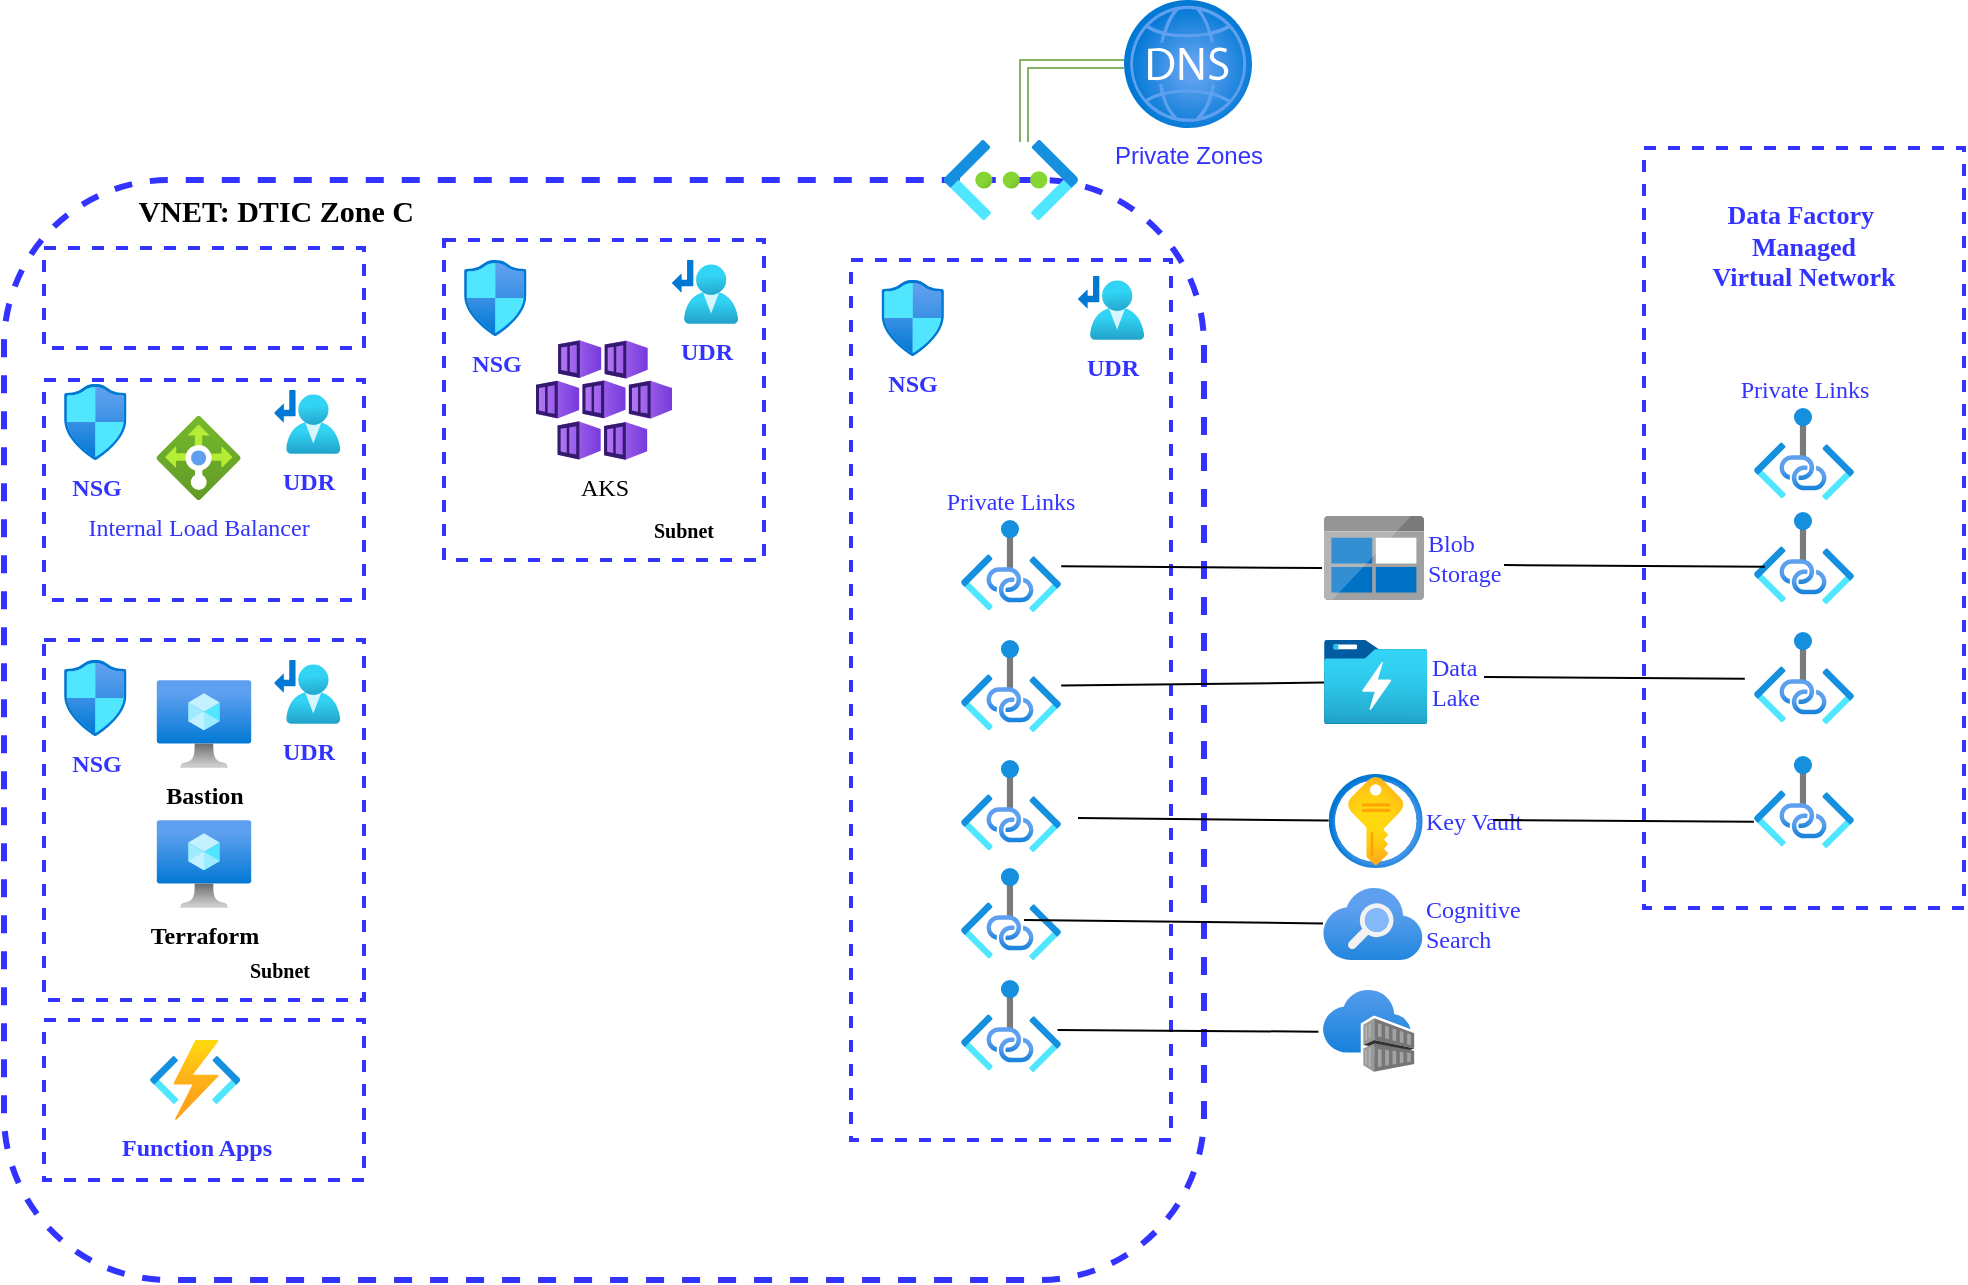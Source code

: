 <mxfile version="20.6.2" type="github">
  <diagram id="pkPBzq_F2FkeLmz5j-t2" name="Page-1">
    <mxGraphModel dx="1182" dy="1818" grid="1" gridSize="10" guides="1" tooltips="1" connect="1" arrows="1" fold="1" page="1" pageScale="1" pageWidth="850" pageHeight="1100" math="0" shadow="0">
      <root>
        <mxCell id="0" />
        <mxCell id="1" parent="0" />
        <mxCell id="_LxGCqmfsSir6SBeD6TM-1" value="" style="rounded=1;whiteSpace=wrap;html=1;direction=south;dashed=1;strokeColor=#3333FF;strokeWidth=3;fontStyle=1;fontFamily=Verdana;" parent="1" vertex="1">
          <mxGeometry x="130" y="20" width="600" height="550" as="geometry" />
        </mxCell>
        <mxCell id="_LxGCqmfsSir6SBeD6TM-2" value="" style="rounded=0;whiteSpace=wrap;html=1;dashed=1;strokeColor=#3333FF;strokeWidth=2;labelPosition=right;verticalLabelPosition=bottom;align=left;verticalAlign=top;" parent="1" vertex="1">
          <mxGeometry x="150" y="250" width="160" height="180" as="geometry" />
        </mxCell>
        <mxCell id="_LxGCqmfsSir6SBeD6TM-3" value="Bastion" style="aspect=fixed;html=1;points=[];align=center;image;fontSize=12;image=img/lib/azure2/compute/Virtual_Machine.svg;dashed=1;strokeColor=#3333FF;strokeWidth=3;fontFamily=Verdana;fontStyle=1" parent="1" vertex="1">
          <mxGeometry x="206.28" y="270" width="47.44" height="44" as="geometry" />
        </mxCell>
        <mxCell id="_LxGCqmfsSir6SBeD6TM-4" value="Terraform" style="aspect=fixed;html=1;points=[];align=center;image;fontSize=12;image=img/lib/azure2/compute/Virtual_Machine.svg;dashed=1;strokeColor=#3333FF;strokeWidth=3;fontFamily=Verdana;fontStyle=1" parent="1" vertex="1">
          <mxGeometry x="206.28" y="340" width="47.44" height="44" as="geometry" />
        </mxCell>
        <mxCell id="_LxGCqmfsSir6SBeD6TM-5" value="" style="rounded=0;whiteSpace=wrap;html=1;dashed=1;strokeColor=#3333FF;strokeWidth=2;" parent="1" vertex="1">
          <mxGeometry x="350" y="50" width="160" height="160" as="geometry" />
        </mxCell>
        <mxCell id="_LxGCqmfsSir6SBeD6TM-7" value="AKS" style="aspect=fixed;html=1;points=[];align=center;image;fontSize=12;image=img/lib/azure2/containers/Kubernetes_Services.svg;dashed=1;strokeColor=#3333FF;strokeWidth=2;fontFamily=Verdana;" parent="1" vertex="1">
          <mxGeometry x="396" y="100" width="68" height="60" as="geometry" />
        </mxCell>
        <mxCell id="_LxGCqmfsSir6SBeD6TM-8" value="" style="aspect=fixed;html=1;points=[];align=center;image;fontSize=12;image=img/lib/azure2/networking/Virtual_Networks.svg;dashed=1;strokeColor=#3333FF;strokeWidth=2;fontFamily=Verdana;" parent="1" vertex="1">
          <mxGeometry x="600" width="67" height="40" as="geometry" />
        </mxCell>
        <mxCell id="_LxGCqmfsSir6SBeD6TM-9" value="VNET: DTIC Zone C&amp;nbsp;" style="text;html=1;strokeColor=none;fillColor=none;align=center;verticalAlign=middle;whiteSpace=wrap;rounded=0;dashed=1;strokeWidth=2;fontFamily=Verdana;fontStyle=1;fontSize=15;" parent="1" vertex="1">
          <mxGeometry x="170" y="20" width="196.28" height="30" as="geometry" />
        </mxCell>
        <mxCell id="_LxGCqmfsSir6SBeD6TM-10" value="NSG" style="aspect=fixed;html=1;points=[];align=center;image;fontSize=12;image=img/lib/azure2/networking/Network_Security_Groups.svg;dashed=1;strokeColor=#3333FF;strokeWidth=2;fontFamily=Verdana;fontColor=#3333FF;fontStyle=1" parent="1" vertex="1">
          <mxGeometry x="160" y="260" width="31.29" height="38" as="geometry" />
        </mxCell>
        <mxCell id="_LxGCqmfsSir6SBeD6TM-11" value="Subnet" style="text;html=1;strokeColor=none;fillColor=none;align=center;verticalAlign=middle;whiteSpace=wrap;rounded=0;dashed=1;strokeWidth=2;fontFamily=Verdana;fontSize=10;fontColor=#000000;fontStyle=1" parent="1" vertex="1">
          <mxGeometry x="238.14" y="400" width="60" height="30" as="geometry" />
        </mxCell>
        <mxCell id="_LxGCqmfsSir6SBeD6TM-12" value="Subnet" style="text;html=1;strokeColor=none;fillColor=none;align=center;verticalAlign=middle;whiteSpace=wrap;rounded=0;dashed=1;strokeWidth=2;fontFamily=Verdana;fontSize=10;fontColor=#000000;fontStyle=1" parent="1" vertex="1">
          <mxGeometry x="440" y="180" width="60" height="30" as="geometry" />
        </mxCell>
        <mxCell id="_LxGCqmfsSir6SBeD6TM-13" value="NSG" style="aspect=fixed;html=1;points=[];align=center;image;fontSize=12;image=img/lib/azure2/networking/Network_Security_Groups.svg;dashed=1;strokeColor=#3333FF;strokeWidth=2;fontFamily=Verdana;fontColor=#3333FF;fontStyle=1" parent="1" vertex="1">
          <mxGeometry x="360" y="60" width="31.29" height="38" as="geometry" />
        </mxCell>
        <mxCell id="A7Y3zjwEidm9EwU9jEmX-1" value="&lt;font color=&quot;#3333ff&quot;&gt;Private Zones&lt;/font&gt;" style="aspect=fixed;html=1;points=[];align=center;image;fontSize=12;image=img/lib/azure2/networking/DNS_Zones.svg;" vertex="1" parent="1">
          <mxGeometry x="690" y="-70" width="64" height="64" as="geometry" />
        </mxCell>
        <mxCell id="A7Y3zjwEidm9EwU9jEmX-3" value="" style="shape=link;html=1;rounded=0;exitX=0.597;exitY=0.025;exitDx=0;exitDy=0;exitPerimeter=0;fillColor=#d5e8d4;strokeColor=#82b366;" edge="1" parent="1" source="_LxGCqmfsSir6SBeD6TM-8" target="A7Y3zjwEidm9EwU9jEmX-1">
          <mxGeometry width="100" relative="1" as="geometry">
            <mxPoint x="640" as="sourcePoint" />
            <mxPoint x="470" y="120" as="targetPoint" />
            <Array as="points">
              <mxPoint x="640" y="-38" />
            </Array>
          </mxGeometry>
        </mxCell>
        <mxCell id="A7Y3zjwEidm9EwU9jEmX-5" value="" style="rounded=0;whiteSpace=wrap;html=1;dashed=1;strokeColor=#3333FF;strokeWidth=2;" vertex="1" parent="1">
          <mxGeometry x="553.5" y="60" width="160" height="440" as="geometry" />
        </mxCell>
        <mxCell id="A7Y3zjwEidm9EwU9jEmX-6" value="NSG" style="aspect=fixed;html=1;points=[];align=center;image;fontSize=12;image=img/lib/azure2/networking/Network_Security_Groups.svg;dashed=1;strokeColor=#3333FF;strokeWidth=2;fontFamily=Verdana;fontColor=#3333FF;fontStyle=1" vertex="1" parent="1">
          <mxGeometry x="568.71" y="70" width="31.29" height="38" as="geometry" />
        </mxCell>
        <mxCell id="A7Y3zjwEidm9EwU9jEmX-7" value="UDR" style="aspect=fixed;html=1;points=[];align=center;image;fontSize=12;image=img/lib/azure2/networking/Route_Tables.svg;fontColor=#3333FF;fontStyle=1;fontFamily=Verdana;" vertex="1" parent="1">
          <mxGeometry x="464" y="60" width="33.03" height="32" as="geometry" />
        </mxCell>
        <mxCell id="A7Y3zjwEidm9EwU9jEmX-8" value="UDR" style="aspect=fixed;html=1;points=[];align=center;image;fontSize=12;image=img/lib/azure2/networking/Route_Tables.svg;fontColor=#3333FF;fontStyle=1;fontFamily=Verdana;" vertex="1" parent="1">
          <mxGeometry x="667" y="68" width="33.03" height="32" as="geometry" />
        </mxCell>
        <mxCell id="A7Y3zjwEidm9EwU9jEmX-9" value="UDR" style="aspect=fixed;html=1;points=[];align=center;image;fontSize=12;image=img/lib/azure2/networking/Route_Tables.svg;fontColor=#3333FF;fontStyle=1;fontFamily=Verdana;" vertex="1" parent="1">
          <mxGeometry x="265.11" y="260" width="33.03" height="32" as="geometry" />
        </mxCell>
        <mxCell id="A7Y3zjwEidm9EwU9jEmX-10" value="Private Links" style="aspect=fixed;html=1;points=[];align=center;image;fontSize=12;image=img/lib/azure2/networking/Private_Link.svg;fontFamily=Verdana;fontColor=#3333FF;labelPosition=center;verticalLabelPosition=top;verticalAlign=bottom;" vertex="1" parent="1">
          <mxGeometry x="608.41" y="190" width="50.18" height="46" as="geometry" />
        </mxCell>
        <mxCell id="A7Y3zjwEidm9EwU9jEmX-11" value="" style="aspect=fixed;html=1;points=[];align=center;image;fontSize=12;image=img/lib/azure2/networking/Private_Link.svg;fontFamily=Verdana;fontColor=#3333FF;" vertex="1" parent="1">
          <mxGeometry x="608.41" y="250" width="50.18" height="46" as="geometry" />
        </mxCell>
        <mxCell id="A7Y3zjwEidm9EwU9jEmX-12" value="" style="aspect=fixed;html=1;points=[];align=center;image;fontSize=12;image=img/lib/azure2/networking/Private_Link.svg;fontFamily=Verdana;fontColor=#3333FF;" vertex="1" parent="1">
          <mxGeometry x="608.41" y="310" width="50.18" height="46" as="geometry" />
        </mxCell>
        <mxCell id="A7Y3zjwEidm9EwU9jEmX-13" value="" style="aspect=fixed;html=1;points=[];align=center;image;fontSize=12;image=img/lib/azure2/networking/Private_Link.svg;fontFamily=Verdana;fontColor=#3333FF;" vertex="1" parent="1">
          <mxGeometry x="608.41" y="364" width="50.18" height="46" as="geometry" />
        </mxCell>
        <mxCell id="A7Y3zjwEidm9EwU9jEmX-14" value="" style="aspect=fixed;html=1;points=[];align=center;image;fontSize=12;image=img/lib/azure2/networking/Private_Link.svg;fontFamily=Verdana;fontColor=#3333FF;" vertex="1" parent="1">
          <mxGeometry x="608.41" y="420" width="50.18" height="46" as="geometry" />
        </mxCell>
        <mxCell id="A7Y3zjwEidm9EwU9jEmX-15" value="" style="rounded=0;whiteSpace=wrap;html=1;dashed=1;strokeColor=#3333FF;strokeWidth=2;labelPosition=right;verticalLabelPosition=bottom;align=left;verticalAlign=top;" vertex="1" parent="1">
          <mxGeometry x="150" y="120" width="160" height="110" as="geometry" />
        </mxCell>
        <mxCell id="A7Y3zjwEidm9EwU9jEmX-16" value="NSG" style="aspect=fixed;html=1;points=[];align=center;image;fontSize=12;image=img/lib/azure2/networking/Network_Security_Groups.svg;dashed=1;strokeColor=#3333FF;strokeWidth=2;fontFamily=Verdana;fontColor=#3333FF;fontStyle=1" vertex="1" parent="1">
          <mxGeometry x="160" y="122" width="31.29" height="38" as="geometry" />
        </mxCell>
        <mxCell id="A7Y3zjwEidm9EwU9jEmX-17" value="UDR" style="aspect=fixed;html=1;points=[];align=center;image;fontSize=12;image=img/lib/azure2/networking/Route_Tables.svg;fontColor=#3333FF;fontStyle=1;fontFamily=Verdana;" vertex="1" parent="1">
          <mxGeometry x="265.11" y="125" width="33.03" height="32" as="geometry" />
        </mxCell>
        <mxCell id="A7Y3zjwEidm9EwU9jEmX-18" value="Internal Load Balancer" style="aspect=fixed;html=1;points=[];align=center;image;fontSize=12;image=img/lib/azure2/networking/Load_Balancers.svg;fontFamily=Verdana;fontColor=#3333FF;" vertex="1" parent="1">
          <mxGeometry x="206.28" y="138" width="42" height="42" as="geometry" />
        </mxCell>
        <mxCell id="A7Y3zjwEidm9EwU9jEmX-19" value="" style="rounded=0;whiteSpace=wrap;html=1;dashed=1;strokeColor=#3333FF;strokeWidth=2;labelPosition=right;verticalLabelPosition=bottom;align=left;verticalAlign=top;" vertex="1" parent="1">
          <mxGeometry x="150" y="54" width="160" height="50" as="geometry" />
        </mxCell>
        <mxCell id="A7Y3zjwEidm9EwU9jEmX-20" value="" style="rounded=0;whiteSpace=wrap;html=1;dashed=1;strokeColor=#3333FF;strokeWidth=2;labelPosition=right;verticalLabelPosition=bottom;align=left;verticalAlign=top;" vertex="1" parent="1">
          <mxGeometry x="150" y="440" width="160" height="80" as="geometry" />
        </mxCell>
        <mxCell id="A7Y3zjwEidm9EwU9jEmX-21" value="Function Apps" style="aspect=fixed;html=1;points=[];align=center;image;fontSize=12;image=img/lib/azure2/compute/Function_Apps.svg;fontFamily=Verdana;fontColor=#3333FF;fontStyle=1" vertex="1" parent="1">
          <mxGeometry x="202.95" y="450" width="45.33" height="40" as="geometry" />
        </mxCell>
        <mxCell id="A7Y3zjwEidm9EwU9jEmX-24" value="Blob&lt;br&gt;Storage" style="sketch=0;aspect=fixed;html=1;points=[];align=left;image;fontSize=12;image=img/lib/mscae/BlobBlock.svg;fontFamily=Verdana;fontColor=#3333FF;labelPosition=right;verticalLabelPosition=middle;verticalAlign=middle;" vertex="1" parent="1">
          <mxGeometry x="790" y="188" width="50" height="42" as="geometry" />
        </mxCell>
        <mxCell id="A7Y3zjwEidm9EwU9jEmX-25" value="" style="endArrow=none;html=1;rounded=0;strokeColor=default;fontFamily=Verdana;fontSize=13;fontColor=#3333FF;entryX=-0.02;entryY=0.619;entryDx=0;entryDy=0;entryPerimeter=0;" edge="1" parent="1" source="A7Y3zjwEidm9EwU9jEmX-10" target="A7Y3zjwEidm9EwU9jEmX-24">
          <mxGeometry width="50" height="50" relative="1" as="geometry">
            <mxPoint x="720" y="250" as="sourcePoint" />
            <mxPoint x="770" y="200" as="targetPoint" />
          </mxGeometry>
        </mxCell>
        <mxCell id="A7Y3zjwEidm9EwU9jEmX-26" value="Data&lt;br&gt;Lake" style="aspect=fixed;html=1;points=[];align=left;image;fontSize=12;image=img/lib/azure2/analytics/Data_Lake_Store_Gen1.svg;fontFamily=Verdana;fontColor=#3333FF;labelPosition=right;verticalLabelPosition=middle;verticalAlign=middle;" vertex="1" parent="1">
          <mxGeometry x="790" y="250" width="51.69" height="42" as="geometry" />
        </mxCell>
        <mxCell id="A7Y3zjwEidm9EwU9jEmX-27" value="" style="endArrow=none;html=1;rounded=0;strokeColor=default;fontFamily=Verdana;fontSize=13;fontColor=#3399FF;" edge="1" parent="1" source="A7Y3zjwEidm9EwU9jEmX-11" target="A7Y3zjwEidm9EwU9jEmX-26">
          <mxGeometry width="50" height="50" relative="1" as="geometry">
            <mxPoint x="667.0" y="279.501" as="sourcePoint" />
            <mxPoint x="797.41" y="280.338" as="targetPoint" />
          </mxGeometry>
        </mxCell>
        <mxCell id="A7Y3zjwEidm9EwU9jEmX-29" value="&lt;font color=&quot;#3333ff&quot;&gt;Key Vault&lt;/font&gt;" style="aspect=fixed;html=1;points=[];align=left;image;fontSize=12;image=img/lib/azure2/security/Key_Vaults.svg;fontFamily=Verdana;fontColor=#3399FF;labelPosition=right;verticalLabelPosition=middle;verticalAlign=middle;" vertex="1" parent="1">
          <mxGeometry x="792.35" y="317" width="47" height="47" as="geometry" />
        </mxCell>
        <mxCell id="A7Y3zjwEidm9EwU9jEmX-30" value="" style="endArrow=none;html=1;rounded=0;strokeColor=default;fontFamily=Verdana;fontSize=13;fontColor=#3333FF;" edge="1" parent="1" target="A7Y3zjwEidm9EwU9jEmX-29">
          <mxGeometry width="50" height="50" relative="1" as="geometry">
            <mxPoint x="667.0" y="339.001" as="sourcePoint" />
            <mxPoint x="780" y="340" as="targetPoint" />
          </mxGeometry>
        </mxCell>
        <mxCell id="A7Y3zjwEidm9EwU9jEmX-31" value="Cognitive&lt;br&gt;Search" style="aspect=fixed;html=1;points=[];align=left;image;fontSize=12;image=img/lib/azure2/app_services/Search_Services.svg;fontFamily=Verdana;fontColor=#3333FF;labelPosition=right;verticalLabelPosition=middle;verticalAlign=middle;" vertex="1" parent="1">
          <mxGeometry x="789.51" y="374" width="49.84" height="36" as="geometry" />
        </mxCell>
        <mxCell id="A7Y3zjwEidm9EwU9jEmX-32" value="" style="endArrow=none;html=1;rounded=0;strokeColor=default;fontFamily=Verdana;fontSize=13;fontColor=#3333FF;exitX=0.63;exitY=0.565;exitDx=0;exitDy=0;exitPerimeter=0;" edge="1" parent="1" source="A7Y3zjwEidm9EwU9jEmX-13" target="A7Y3zjwEidm9EwU9jEmX-31">
          <mxGeometry width="50" height="50" relative="1" as="geometry">
            <mxPoint x="656.79" y="400.001" as="sourcePoint" />
            <mxPoint x="787.2" y="400.838" as="targetPoint" />
          </mxGeometry>
        </mxCell>
        <mxCell id="A7Y3zjwEidm9EwU9jEmX-33" value="" style="aspect=fixed;html=1;points=[];align=center;image;fontSize=12;image=img/lib/azure2/containers/Container_Registries.svg;fontFamily=Verdana;fontColor=#3399FF;" vertex="1" parent="1">
          <mxGeometry x="789.51" y="425" width="45.7" height="41" as="geometry" />
        </mxCell>
        <mxCell id="A7Y3zjwEidm9EwU9jEmX-34" value="" style="endArrow=none;html=1;rounded=0;strokeColor=default;fontFamily=Verdana;fontSize=13;fontColor=#3333FF;entryX=-0.02;entryY=0.619;entryDx=0;entryDy=0;entryPerimeter=0;" edge="1" parent="1">
          <mxGeometry width="50" height="50" relative="1" as="geometry">
            <mxPoint x="656.79" y="445.001" as="sourcePoint" />
            <mxPoint x="787.2" y="445.838" as="targetPoint" />
          </mxGeometry>
        </mxCell>
        <mxCell id="A7Y3zjwEidm9EwU9jEmX-35" value="" style="rounded=0;whiteSpace=wrap;html=1;dashed=1;strokeColor=#3333FF;strokeWidth=2;" vertex="1" parent="1">
          <mxGeometry x="950" y="4" width="160" height="380" as="geometry" />
        </mxCell>
        <mxCell id="A7Y3zjwEidm9EwU9jEmX-38" value="Private Links" style="aspect=fixed;html=1;points=[];align=center;image;fontSize=12;image=img/lib/azure2/networking/Private_Link.svg;fontFamily=Verdana;fontColor=#3333FF;labelPosition=center;verticalLabelPosition=top;verticalAlign=bottom;" vertex="1" parent="1">
          <mxGeometry x="1004.91" y="134" width="50.18" height="46" as="geometry" />
        </mxCell>
        <mxCell id="A7Y3zjwEidm9EwU9jEmX-39" value="" style="aspect=fixed;html=1;points=[];align=center;image;fontSize=12;image=img/lib/azure2/networking/Private_Link.svg;fontFamily=Verdana;fontColor=#3333FF;" vertex="1" parent="1">
          <mxGeometry x="1004.91" y="186" width="50.18" height="46" as="geometry" />
        </mxCell>
        <mxCell id="A7Y3zjwEidm9EwU9jEmX-40" value="" style="aspect=fixed;html=1;points=[];align=center;image;fontSize=12;image=img/lib/azure2/networking/Private_Link.svg;fontFamily=Verdana;fontColor=#3333FF;" vertex="1" parent="1">
          <mxGeometry x="1004.91" y="246" width="50.18" height="46" as="geometry" />
        </mxCell>
        <mxCell id="A7Y3zjwEidm9EwU9jEmX-41" value="" style="aspect=fixed;html=1;points=[];align=center;image;fontSize=12;image=img/lib/azure2/networking/Private_Link.svg;fontFamily=Verdana;fontColor=#3333FF;" vertex="1" parent="1">
          <mxGeometry x="1004.91" y="308" width="50.18" height="46" as="geometry" />
        </mxCell>
        <mxCell id="A7Y3zjwEidm9EwU9jEmX-55" value="" style="endArrow=none;html=1;rounded=0;strokeColor=default;fontFamily=Verdana;fontSize=13;fontColor=#3333FF;entryX=-0.02;entryY=0.619;entryDx=0;entryDy=0;entryPerimeter=0;" edge="1" parent="1">
          <mxGeometry width="50" height="50" relative="1" as="geometry">
            <mxPoint x="880.0" y="212.501" as="sourcePoint" />
            <mxPoint x="1010.41" y="213.338" as="targetPoint" />
          </mxGeometry>
        </mxCell>
        <mxCell id="A7Y3zjwEidm9EwU9jEmX-57" value="" style="endArrow=none;html=1;rounded=0;strokeColor=default;fontFamily=Verdana;fontSize=13;fontColor=#3333FF;entryX=-0.02;entryY=0.619;entryDx=0;entryDy=0;entryPerimeter=0;" edge="1" parent="1">
          <mxGeometry width="50" height="50" relative="1" as="geometry">
            <mxPoint x="870.0" y="268.501" as="sourcePoint" />
            <mxPoint x="1000.41" y="269.338" as="targetPoint" />
          </mxGeometry>
        </mxCell>
        <mxCell id="A7Y3zjwEidm9EwU9jEmX-58" value="" style="endArrow=none;html=1;rounded=0;strokeColor=default;fontFamily=Verdana;fontSize=13;fontColor=#3333FF;entryX=-0.02;entryY=0.619;entryDx=0;entryDy=0;entryPerimeter=0;" edge="1" parent="1">
          <mxGeometry width="50" height="50" relative="1" as="geometry">
            <mxPoint x="874.5" y="340.001" as="sourcePoint" />
            <mxPoint x="1004.91" y="340.838" as="targetPoint" />
          </mxGeometry>
        </mxCell>
        <mxCell id="A7Y3zjwEidm9EwU9jEmX-60" value="&lt;b&gt;Data Factory&amp;nbsp;&lt;br&gt;Managed&lt;br&gt;Virtual Network&lt;/b&gt;" style="text;html=1;strokeColor=none;fillColor=none;align=center;verticalAlign=middle;whiteSpace=wrap;rounded=0;fontFamily=Verdana;fontSize=13;fontColor=#3333FF;" vertex="1" parent="1">
          <mxGeometry x="960" y="13" width="140" height="79" as="geometry" />
        </mxCell>
      </root>
    </mxGraphModel>
  </diagram>
</mxfile>
